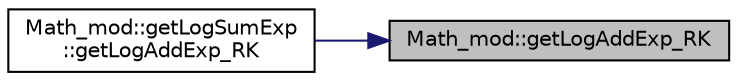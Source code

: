 digraph "Math_mod::getLogAddExp_RK"
{
 // LATEX_PDF_SIZE
  edge [fontname="Helvetica",fontsize="10",labelfontname="Helvetica",labelfontsize="10"];
  node [fontname="Helvetica",fontsize="10",shape=record];
  rankdir="RL";
  Node1 [label="Math_mod::getLogAddExp_RK",height=0.2,width=0.4,color="black", fillcolor="grey75", style="filled", fontcolor="black",tooltip="Return the logarithm of the sum of the exponential of two input real values robustly (without overflo..."];
  Node1 -> Node2 [dir="back",color="midnightblue",fontsize="10",style="solid",fontname="Helvetica"];
  Node2 [label="Math_mod::getLogSumExp\l::getLogAddExp_RK",height=0.2,width=0.4,color="black", fillcolor="white", style="filled",URL="$interfaceMath__mod_1_1getLogSumExp.html#a7733bf6d9e4563a454d6baf4fc22ad16",tooltip="Return the logarithm of the sum of the exponential of two input real values robustly (without overflo..."];
}
